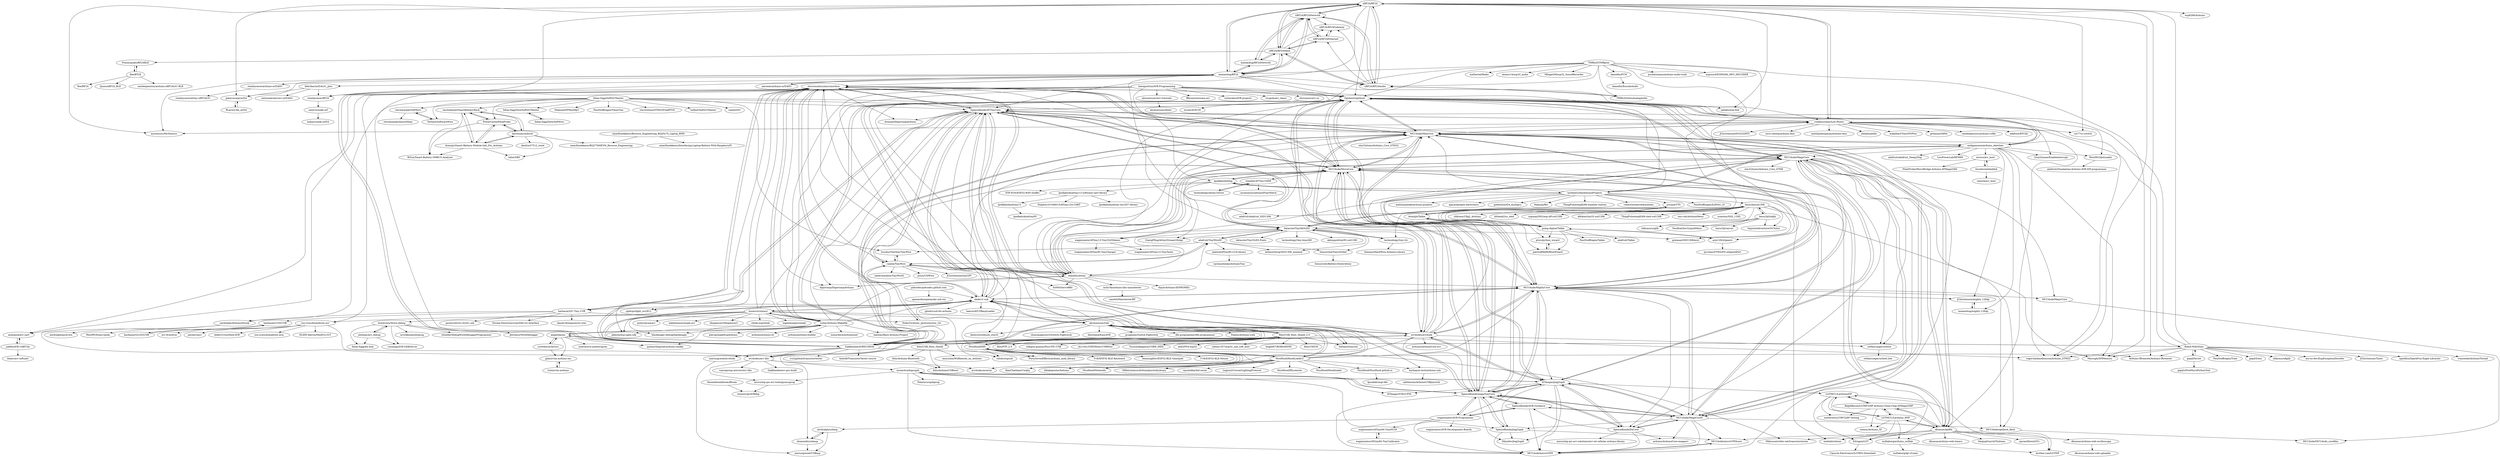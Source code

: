 digraph G {
"nRF24/RF24" -> "nRF24/RF24Network"
"nRF24/RF24" -> "maniacbug/RF24"
"nRF24/RF24" -> "nRF24/RF24Mesh"
"nRF24/RF24" -> "mysensors/MySensors" ["e"=1]
"nRF24/RF24" -> "rocketscream/Low-Power"
"nRF24/RF24" -> "stanleyseow/RF24"
"nRF24/RF24" -> "nRF24/RF24Audio"
"nRF24/RF24" -> "Arduino-IRremote/Arduino-IRremote" ["e"=1]
"nRF24/RF24" -> "Optiboot/optiboot"
"nRF24/RF24" -> "rogerclarkmelbourne/Arduino_STM32" ["e"=1]
"nRF24/RF24" -> "SpenceKonde/ATTinyCore"
"nRF24/RF24" -> "jeelabs/esp-link" ["e"=1]
"nRF24/RF24" -> "jpbarraca/pynrf24"
"nRF24/RF24" -> "sui77/rc-switch" ["e"=1]
"nRF24/RF24" -> "esp8266/Arduino" ["e"=1]
"rocketscream/Low-Power" -> "adafruit/RTClib" ["e"=1]
"rocketscream/Low-Power" -> "MCUdude/MiniCore"
"rocketscream/Low-Power" -> "JChristensen/DS3232RTC" ["e"=1]
"rocketscream/Low-Power" -> "mcci-catena/arduino-lmic" ["e"=1]
"rocketscream/Low-Power" -> "SpenceKonde/ATTinyCore"
"rocketscream/Low-Power" -> "nRF24/RF24"
"rocketscream/Low-Power" -> "matthijskooijman/arduino-lmic" ["e"=1]
"rocketscream/Low-Power" -> "Optiboot/optiboot"
"rocketscream/Low-Power" -> "sui77/rc-switch" ["e"=1]
"rocketscream/Low-Power" -> "GreyGnome/EnableInterrupt" ["e"=1]
"rocketscream/Low-Power" -> "mysensors/MySensors" ["e"=1]
"rocketscream/Low-Power" -> "jeelabs/jeelib" ["e"=1]
"rocketscream/Low-Power" -> "mikalhart/TinyGPSPlus" ["e"=1]
"rocketscream/Low-Power" -> "greiman/SdFat" ["e"=1]
"rocketscream/Low-Power" -> "sandeepmistry/arduino-LoRa" ["e"=1]
"felis/USB_Host_Shield_2.0" -> "felis/UHS30"
"felis/USB_Host_Shield_2.0" -> "felis/USB_Host_Shield"
"felis/USB_Host_Shield_2.0" -> "NicoHood/HID"
"felis/USB_Host_Shield_2.0" -> "rogerclarkmelbourne/Arduino_STM32" ["e"=1]
"felis/USB_Host_Shield_2.0" -> "felis/PTP_2.0" ["e"=1]
"felis/USB_Host_Shield_2.0" -> "obdev/v-usb"
"felis/USB_Host_Shield_2.0" -> "sekigon-gonnoc/Pico-PIO-USB" ["e"=1]
"felis/USB_Host_Shield_2.0" -> "atc1441/CH559sdccUSBHost" ["e"=1]
"felis/USB_Host_Shield_2.0" -> "YuuichiAkagawa/USBH_MIDI" ["e"=1]
"felis/USB_Host_Shield_2.0" -> "aed3/PS4-esp32" ["e"=1]
"felis/USB_Host_Shield_2.0" -> "abcminiuser/lufa"
"felis/USB_Host_Shield_2.0" -> "sdima1357/esp32_usb_soft_host" ["e"=1]
"felis/USB_Host_Shield_2.0" -> "hathach/tinyusb" ["e"=1]
"felis/USB_Host_Shield_2.0" -> "FortySevenEffects/arduino_midi_library" ["e"=1]
"felis/USB_Host_Shield_2.0" -> "hoglet67/RGBtoHDMI" ["e"=1]
"jpbarraca/pynrf24" -> "BLavery/lib_nrf24"
"maniacbug/RF24Network" -> "maniacbug/RF24"
"maniacbug/RF24Network" -> "nRF24/RF24Mesh"
"maniacbug/RF24Network" -> "nRF24/RF24Network"
"aaronds/arduino-nrf24l01" -> "maniacbug/RF24"
"lucullusTheOnly/TinyWire" -> "rambo/TinyWire"
"felias-fogg/SoftI2CMaster" -> "felias-fogg/SlowSoftI2CMaster"
"felias-fogg/SoftI2CMaster" -> "laszlodaniel/SmartBatteryHack"
"felias-fogg/SoftI2CMaster" -> "todbot/SoftI2CMaster"
"felias-fogg/SoftI2CMaster" -> "stevemarple/SoftWire"
"felias-fogg/SoftI2CMaster" -> "Testato/SoftwareWire"
"felias-fogg/SoftI2CMaster" -> "nerdralph/ArduinoShrink"
"felias-fogg/SoftI2CMaster" -> "MCUdude/MicroCore"
"felias-fogg/SoftI2CMaster" -> "MCUdude/MegaCore"
"felias-fogg/SoftI2CMaster" -> "PowerCartel/PackProbe"
"felias-fogg/SoftI2CMaster" -> "SpenceKonde/ATTinyCore"
"felias-fogg/SoftI2CMaster" -> "rambo/I2C"
"felias-fogg/SoftI2CMaster" -> "lucullusTheOnly/TinyWire"
"felias-fogg/SoftI2CMaster" -> "Makuna/DFMiniMp3" ["e"=1]
"felias-fogg/SoftI2CMaster" -> "PaulStoffregen/TimerOne" ["e"=1]
"felias-fogg/SoftI2CMaster" -> "stm32duino/STM32FreeRTOS" ["e"=1]
"ElTangas/jtag2updi" -> "mraardvark/pyupdi"
"ElTangas/jtag2updi" -> "SpenceKonde/megaTinyCore"
"ElTangas/jtag2updi" -> "MCUdude/MegaCoreX"
"ElTangas/jtag2updi" -> "MCUdude/microUPDI"
"ElTangas/jtag2updi" -> "SpenceKonde/jtag2updi"
"ElTangas/jtag2updi" -> "wagiminator/AVR-Programmer"
"ElTangas/jtag2updi" -> "SpenceKonde/DxCore"
"ElTangas/jtag2updi" -> "ElTangas/STK2UPDI"
"ElTangas/jtag2updi" -> "MCUdude/MegaCore"
"ElTangas/jtag2updi" -> "MCUdude/MicroCore"
"ElTangas/jtag2updi" -> "Dlloydev/jtag2updi"
"ElTangas/jtag2updi" -> "LGTMCU/LarduinoISP"
"ElTangas/jtag2updi" -> "avrdudes/avrdude"
"floe/BTLE" -> "Pranavgulati/RF24BLE"
"floe/BTLE" -> "sandeepmistry/arduino-nRF24L01-BLE"
"floe/BTLE" -> "floe/RF24"
"floe/BTLE" -> "lijuno/nRF24_BLE"
"ArminJo/Talkie" -> "going-digital/Talkie"
"ArminJo/Talkie" -> "ptwz/python_wizard"
"ArminJo/Talkie" -> "jscrane/TTS"
"ArminJo/Talkie" -> "patrick99e99/BlueWizard"
"maniacbug/RF24" -> "maniacbug/RF24Network"
"maniacbug/RF24" -> "nRF24/RF24"
"maniacbug/RF24" -> "nRF24/RF24Mesh"
"maniacbug/RF24" -> "jpbarraca/pynrf24"
"maniacbug/RF24" -> "nRF24/RF24Network"
"maniacbug/RF24" -> "aaronds/arduino-nrf24l01"
"maniacbug/RF24" -> "stanleyseow/RF24"
"maniacbug/RF24" -> "kehribar/nrf24L01_plus"
"maniacbug/RF24" -> "stanleyseow/arduino-nrf24l01"
"maniacbug/RF24" -> "rocketscream/Low-Power"
"maniacbug/RF24" -> "mysensors/MySensors" ["e"=1]
"maniacbug/RF24" -> "Optiboot/optiboot"
"maniacbug/RF24" -> "nRF24/RF24Audio"
"maniacbug/RF24" -> "micronucleus/micronucleus"
"maniacbug/RF24" -> "adafruit/Adafruit_SSD1306" ["e"=1]
"nRF24/RF24Network" -> "nRF24/RF24Mesh"
"nRF24/RF24Network" -> "nRF24/RF24Ethernet"
"nRF24/RF24Network" -> "nRF24/RF24"
"nRF24/RF24Network" -> "nRF24/RF24Gateway"
"nRF24/RF24Network" -> "nRF24/RF24Audio"
"nRF24/RF24Network" -> "maniacbug/RF24Network"
"nRF24/RF24Network" -> "maniacbug/RF24"
"ptwz/python_wizard" -> "patrick99e99/BlueWizard"
"ZakKemble/AVRDUDESS" -> "avrdudes/avrdude"
"ZakKemble/AVRDUDESS" -> "MCUdude/MiniCore"
"ZakKemble/AVRDUDESS" -> "Optiboot/optiboot"
"ZakKemble/AVRDUDESS" -> "mariusgreuel/avrdude"
"ZakKemble/AVRDUDESS" -> "SpenceKonde/ATTinyCore"
"ZakKemble/AVRDUDESS" -> "MCUdude/MegaCore"
"ZakKemble/AVRDUDESS" -> "micronucleus/micronucleus"
"ZakKemble/AVRDUDESS" -> "svn2github/transistortester" ["e"=1]
"ZakKemble/AVRDUDESS" -> "MCUdude/MightyCore"
"ZakKemble/AVRDUDESS" -> "MCUdude/MicroCore"
"ZakKemble/AVRDUDESS" -> "dioannidis/usbasp"
"ZakKemble/AVRDUDESS" -> "Mikrocontroller-net/transistortester" ["e"=1]
"ZakKemble/AVRDUDESS" -> "obdev/v-usb"
"ZakKemble/AVRDUDESS" -> "kubi48/TransistorTester-source" ["e"=1]
"ZakKemble/AVRDUDESS" -> "avrdudes/avr-libc"
"nRF24/RF24Audio" -> "TMRh20/AutoAnalogAudio"
"nRF24/RF24Audio" -> "nRF24/RF24Ethernet"
"nRF24/RF24Audio" -> "nRF24/RF24Network"
"nRF24/RF24Audio" -> "nRF24/RF24Mesh"
"nRF24/RF24Audio" -> "nRF24/RF24"
"nRF24/RF24Audio" -> "nRF24/RF24Gateway"
"SpenceKonde/megaTinyCore" -> "ElTangas/jtag2updi"
"SpenceKonde/megaTinyCore" -> "SpenceKonde/jtag2updi"
"SpenceKonde/megaTinyCore" -> "SpenceKonde/ATTinyCore"
"SpenceKonde/megaTinyCore" -> "SpenceKonde/AVR-Guidance"
"SpenceKonde/megaTinyCore" -> "SpenceKonde/DxCore"
"SpenceKonde/megaTinyCore" -> "MCUdude/MegaCoreX"
"SpenceKonde/megaTinyCore" -> "mraardvark/pyupdi"
"SpenceKonde/megaTinyCore" -> "wagiminator/AVR-Programmer"
"SpenceKonde/megaTinyCore" -> "MCUdude/microUPDI"
"SpenceKonde/megaTinyCore" -> "MCUdude/MiniCore"
"SpenceKonde/megaTinyCore" -> "MCUdude/MicroCore"
"SpenceKonde/megaTinyCore" -> "MCUdude/MightyCore"
"SpenceKonde/megaTinyCore" -> "MCUdude/MegaCore"
"SpenceKonde/megaTinyCore" -> "Optiboot/optiboot"
"SpenceKonde/megaTinyCore" -> "Dlloydev/jtag2updi"
"technoblogy/attiny10core" -> "wholder/ATTiny10IDE"
"mariusgreuel/avrdude" -> "mariusgreuel/USBasp"
"MCUdude/MegaCoreX" -> "ElTangas/jtag2updi"
"MCUdude/MegaCoreX" -> "SpenceKonde/DxCore"
"MCUdude/MegaCoreX" -> "MCUdude/MightyCore"
"MCUdude/MegaCoreX" -> "MCUdude/microUPDI"
"MCUdude/MegaCoreX" -> "MCUdude/MegaCore"
"MCUdude/MegaCoreX" -> "SpenceKonde/AVR-Guidance"
"MCUdude/MegaCoreX" -> "SpenceKonde/megaTinyCore"
"MCUdude/MegaCoreX" -> "MCUdude/MicroCore"
"MCUdude/MegaCoreX" -> "MCUdude/MiniCore"
"MCUdude/MegaCoreX" -> "arduino/ArduinoCore-megaavr" ["e"=1]
"MCUdude/MegaCoreX" -> "SpenceKonde/jtag2updi"
"MCUdude/MegaCoreX" -> "MCUdude/optiboot_flash"
"MCUdude/MegaCoreX" -> "MCUdude/microUPDIcore"
"adafruit/TinyWireM" -> "datacute/Tiny4kOLED"
"adafruit/TinyWireM" -> "platisd/ATtiny85-LCD-library"
"adafruit/TinyWireM" -> "kirknorthrop/SSD1306_minimal"
"adafruit/TinyWireM" -> "rambo/TinyWire"
"adafruit/TinyWireM" -> "SensorsIot/TinyOzOled"
"adafruit/TinyWireM" -> "lucullusTheOnly/TinyWire"
"natevw/node-nrf" -> "ludiazv/node-nrf24"
"RalphBacon/LGT8F328P-Arduino-Clone-Chip-ATMega328P" -> "LGTMCU/Larduino_HSP"
"RalphBacon/LGT8F328P-Arduino-Clone-Chip-ATMega328P" -> "dbuezas/lgt8fx"
"RalphBacon/LGT8F328P-Arduino-Clone-Chip-ATMega328P" -> "LGTMCU/LarduinoISP"
"RalphBacon/LGT8F328P-Arduino-Clone-Chip-ATMega328P" -> "watterott/LGT8F328P-Testing"
"RalphBacon/LGT8F328P-Arduino-Clone-Chip-ATMega328P" -> "wemos/Arduino_XI"
"wholder/ATTiny10IDE" -> "technoblogy/attiny10core"
"wholder/ATTiny10IDE" -> "moononournation/ATtinyWatch"
"technoblogy/tiny-i2c" -> "datacute/Tiny4kOLED"
"technoblogy/tiny-i2c" -> "thexeno/HardWire-Arduino-Library"
"JChristensen/mighty-1284p" -> "maniacbug/mighty-1284p"
"jplaut/vim-arduino-ino" -> "tclem/vim-arduino"
"SpenceKonde/jtag2updi" -> "SpenceKonde/megaTinyCore"
"SpenceKonde/jtag2updi" -> "MCUdude/microUPDIcore"
"SpenceKonde/jtag2updi" -> "Dlloydev/jtag2updi"
"SpenceKonde/jtag2updi" -> "MCUdude/microUPDI"
"stevemarple/SoftWire" -> "Testato/SoftwareWire"
"stevemarple/SoftWire" -> "stevemarple/AsyncDelay"
"LGTMCU/Larduino_HSP" -> "RalphBacon/LGT8F328P-Arduino-Clone-Chip-ATMega328P"
"LGTMCU/Larduino_HSP" -> "LGTMCU/LarduinoISP"
"LGTMCU/Larduino_HSP" -> "dbuezas/lgt8fx"
"LGTMCU/Larduino_HSP" -> "Edragon/LGT"
"LGTMCU/Larduino_HSP" -> "nulllaborg/arduino_nulllab"
"LGTMCU/Larduino_HSP" -> "wemos/Arduino_XI"
"Edragon/LGT" -> "Upcycle-Electronics/LGT8Fx-Datasheet"
"stanleyseow/arduino-nrf24l01" -> "stanleyseow/attiny-nRF24L01"
"NicoHood/HID" -> "NicoHood/HoodLoader2"
"NicoHood/HID" -> "MHeironimus/ArduinoJoystickLibrary" ["e"=1]
"NicoHood/HID" -> "abcminiuser/lufa"
"NicoHood/HID" -> "T-vK/ESP32-BLE-Keyboard" ["e"=1]
"NicoHood/HID" -> "lemmingDev/ESP32-BLE-Gamepad" ["e"=1]
"NicoHood/HID" -> "felis/USB_Host_Shield_2.0"
"NicoHood/HID" -> "cnlohr/espusb" ["e"=1]
"NicoHood/HID" -> "micronucleus/micronucleus"
"NicoHood/HID" -> "AlanChatham/UnoJoy" ["e"=1]
"NicoHood/HID" -> "SpenceKonde/ATTinyCore"
"NicoHood/HID" -> "FortySevenEffects/arduino_midi_library" ["e"=1]
"NicoHood/HID" -> "ddiakopoulos/hiduino" ["e"=1]
"NicoHood/HID" -> "T-vK/ESP32-BLE-Mouse" ["e"=1]
"NicoHood/HID" -> "Arduino-IRremote/Arduino-IRremote" ["e"=1]
"NicoHood/HID" -> "NicoHood/Nintendo" ["e"=1]
"BLavery/lib_nrf24" -> "jpbarraca/pynrf24"
"lexus2k/lcdgfx" -> "lexus2k/ssd1306"
"lexus2k/lcdgfx" -> "olikraus/ucglib" ["e"=1]
"lexus2k/lcdgfx" -> "VasilKalchev/LiquidMenu" ["e"=1]
"lexus2k/lcdgfx" -> "ImpulseAdventure/GUIslice" ["e"=1]
"lexus2k/lcdgfx" -> "datacute/Tiny4kOLED"
"lexus2k/lcdgfx" -> "lexus2k/canvas"
"dbuezas/lgt8fx" -> "RalphBacon/LGT8F328P-Arduino-Clone-Chip-ATMega328P"
"dbuezas/lgt8fx" -> "LGTMCU/Larduino_HSP"
"dbuezas/lgt8fx" -> "LGTMCU/LarduinoISP"
"dbuezas/lgt8fx" -> "brother-yan/LGTISP"
"dbuezas/lgt8fx" -> "dbuezas/arduino-web-timers"
"dbuezas/lgt8fx" -> "nulllaborg/arduino_nulllab"
"dbuezas/lgt8fx" -> "DeqingSun/ch55xduino" ["e"=1]
"dbuezas/lgt8fx" -> "Edragon/LGT"
"dbuezas/lgt8fx" -> "tenbaht/sduino" ["e"=1]
"dbuezas/lgt8fx" -> "MCUdude/MegaCore"
"dbuezas/lgt8fx" -> "MCUdude/MicroCore"
"dbuezas/lgt8fx" -> "Mikrocontroller-net/transistortester" ["e"=1]
"dbuezas/lgt8fx" -> "MCUdude/MiniCore"
"dbuezas/lgt8fx" -> "dbuezas/arduino-web-oscilloscope"
"dbuezas/lgt8fx" -> "rgwan/librech551" ["e"=1]
"NicoHood/HoodLoader2" -> "NicoHood/HID"
"NicoHood/HoodLoader2" -> "abcminiuser/lufa"
"NicoHood/HoodLoader2" -> "harlequin-tech/arduino-usb"
"NicoHood/HoodLoader2" -> "MHeironimus/ArduinoJoystickLibrary" ["e"=1]
"NicoHood/HoodLoader2" -> "AlanChatham/UnoJoy" ["e"=1]
"NicoHood/HoodLoader2" -> "NicoHood/Hoodloader"
"NicoHood/HoodLoader2" -> "Optiboot/optiboot"
"NicoHood/HoodLoader2" -> "Legion2/CorsairLightingProtocol" ["e"=1]
"NicoHood/HoodLoader2" -> "ddiakopoulos/hiduino" ["e"=1]
"NicoHood/HoodLoader2" -> "NicoHood/IRLremote" ["e"=1]
"NicoHood/HoodLoader2" -> "NicoHood/NicoHood.github.io"
"NicoHood/HoodLoader2" -> "obdev/v-usb"
"NicoHood/HoodLoader2" -> "MCUdude/MightyCore"
"NicoHood/HoodLoader2" -> "NicoHood/Nintendo" ["e"=1]
"NicoHood/HoodLoader2" -> "rayshobby/hid-serial"
"nRF24/RF24Mesh" -> "nRF24/RF24Network"
"nRF24/RF24Mesh" -> "nRF24/RF24Ethernet"
"nRF24/RF24Mesh" -> "nRF24/RF24"
"nRF24/RF24Mesh" -> "maniacbug/RF24Network"
"nRF24/RF24Mesh" -> "nRF24/RF24Gateway"
"nRF24/RF24Mesh" -> "nRF24/RF24Audio"
"nRF24/RF24Mesh" -> "maniacbug/RF24"
"nRF24/RF24Mesh" -> "Pranavgulati/RF24BLE"
"felis/USB_Host_Shield" -> "felis/ArduinoUSBhost"
"felis/USB_Host_Shield" -> "felis/Arduino-Bluetooth"
"felis/USB_Host_Shield" -> "moyuchin/WiiRemote_on_Arduino"
"nRF24/RF24Ethernet" -> "nRF24/RF24Gateway"
"nRF24/RF24Ethernet" -> "nRF24/RF24Mesh"
"nRF24/RF24Ethernet" -> "nRF24/RF24Network"
"amperka/ino" -> "scottdarch/Arturo"
"amperka/ino" -> "sudar/Arduino-Makefile"
"amperka/ino" -> "jplaut/vim-arduino-ino"
"amperka/ino" -> "queezythegreat/arduino-cmake" ["e"=1]
"amperka/ino" -> "interactive-matter/aJson" ["e"=1]
"amperka/ino" -> "Robot-Will/Stino"
"damellis/attiny" -> "SpenceKonde/ATTinyCore"
"damellis/attiny" -> "micronucleus/micronucleus"
"damellis/attiny" -> "rambo/TinyWire"
"damellis/attiny" -> "MCUdude/MicroCore"
"damellis/attiny" -> "adafruit/TinyWireM"
"damellis/attiny" -> "fri000/Servo8Bit"
"damellis/attiny" -> "MCUdude/MiniCore"
"damellis/attiny" -> "mchr3k/arduino-libs-manchester"
"damellis/attiny" -> "datacute/Tiny4kOLED"
"damellis/attiny" -> "digistump/DigistumpArduino" ["e"=1]
"damellis/attiny" -> "Optiboot/optiboot"
"damellis/attiny" -> "MCUdude/MightyCore"
"damellis/attiny" -> "rocketscream/Low-Power"
"damellis/attiny" -> "nickgammon/arduino_sketches"
"damellis/attiny" -> "thijse/Arduino-EEPROMEx" ["e"=1]
"PowerCartel/PackProbe" -> "ArminJo/Smart-Battery-Module-Info_For_Arduino"
"PowerCartel/PackProbe" -> "laszlodaniel/SmartBatteryHack"
"PowerCartel/PackProbe" -> "Ri5ux/Smart-Battery-SMBUS-Analyzer"
"PowerCartel/PackProbe" -> "karosium/smbusb"
"laszlodaniel/SmartBatteryHack" -> "ArminJo/Smart-Battery-Module-Info_For_Arduino"
"laszlodaniel/SmartBatteryHack" -> "karosium/smbusb"
"laszlodaniel/SmartBatteryHack" -> "Ri5ux/Smart-Battery-SMBUS-Analyzer"
"laszlodaniel/SmartBatteryHack" -> "PowerCartel/PackProbe"
"tardate/LittleArduinoProjects" -> "mattiasjahnke/arduino-projects"
"tardate/LittleArduinoProjects" -> "lpodkalicki/blog"
"tardate/LittleArduinoProjects" -> "ajaymnk/open-electronics" ["e"=1]
"tardate/LittleArduinoProjects" -> "MCUdude/MiniCore"
"tardate/LittleArduinoProjects" -> "nickgammon/arduino_sketches"
"tardate/LittleArduinoProjects" -> "goebish/nrf24_multipro" ["e"=1]
"tardate/LittleArduinoProjects" -> "Optiboot/optiboot"
"tardate/LittleArduinoProjects" -> "jscrane/TTS"
"tardate/LittleArduinoProjects" -> "lexus2k/ssd1306"
"tardate/LittleArduinoProjects" -> "Makuna/Rtc" ["e"=1]
"tardate/LittleArduinoProjects" -> "ThingPulse/esp8266-weather-station" ["e"=1]
"tardate/LittleArduinoProjects" -> "robertoostenveld/arduino" ["e"=1]
"tardate/LittleArduinoProjects" -> "PaulStoffregen/ILI9341_t3" ["e"=1]
"tardate/LittleArduinoProjects" -> "damellis/attiny"
"tardate/LittleArduinoProjects" -> "greiman/SSD1306Ascii" ["e"=1]
"nerdralph/ArduinoShrink" -> "nerdralph/picoCore"
"nerdralph/ArduinoShrink" -> "WestfW/Duino-hacks"
"maniacbug/mighty-1284p" -> "JChristensen/mighty-1284p"
"MCUdude/microUPDI" -> "MCUdude/microUPDIcore"
"WestfW/OptiLoader" -> "adafruit/Standalone-Arduino-AVR-ISP-programmer"
"wagiminator/ATtiny84-TinyHVSP" -> "wagiminator/ATtiny84-TinyCalibrator"
"SpenceKonde/DxCore" -> "SpenceKonde/megaTinyCore"
"SpenceKonde/DxCore" -> "MCUdude/MegaCoreX"
"SpenceKonde/DxCore" -> "microchip-pic-avr-solutions/avr-iot-cellular-arduino-library"
"SpenceKonde/DxCore" -> "SpenceKonde/AVR-Guidance"
"SpenceKonde/DxCore" -> "MCUdude/microUPDI"
"SpenceKonde/DxCore" -> "ElTangas/jtag2updi"
"SpenceKonde/DxCore" -> "arduino/ArduinoCore-megaavr" ["e"=1]
"wagiminator/AVR-Programmer" -> "wagiminator/AVR-Development-Boards"
"wagiminator/AVR-Programmer" -> "SpenceKonde/AVR-Guidance"
"wagiminator/AVR-Programmer" -> "MCUdude/microUPDI"
"wagiminator/AVR-Programmer" -> "wagiminator/ATtiny84-TinyHVSP"
"wagiminator/AVR-Programmer" -> "SpenceKonde/megaTinyCore"
"wagiminator/AVR-Programmer" -> "nerdralph/usbasp"
"nerdralph/usbasp" -> "dioannidis/usbasp"
"nerdralph/usbasp" -> "mariusgreuel/USBasp"
"MCUdude/microUPDIcore" -> "MCUdude/microUPDI"
"SpenceKonde/AVR-Guidance" -> "wagiminator/AVR-Programmer"
"SpenceKonde/AVR-Guidance" -> "SpenceKonde/megaTinyCore"
"SpenceKonde/AVR-Guidance" -> "MCUdude/MegaCoreX"
"SpenceKonde/AVR-Guidance" -> "MCUdude/microUPDI"
"tclem/vim-arduino" -> "jplaut/vim-arduino-ino"
"sudar/Arduino-Makefile" -> "ladislas/Bare-Arduino-Project" ["e"=1]
"sudar/Arduino-Makefile" -> "amperka/ino"
"sudar/Arduino-Makefile" -> "plerup/makeEspArduino" ["e"=1]
"sudar/Arduino-Makefile" -> "queezythegreat/arduino-cmake" ["e"=1]
"sudar/Arduino-Makefile" -> "micronucleus/micronucleus"
"sudar/Arduino-Makefile" -> "Optiboot/optiboot"
"sudar/Arduino-Makefile" -> "arduino/arduino-cli" ["e"=1]
"sudar/Arduino-Makefile" -> "pfalcon/esp-open-sdk" ["e"=1]
"sudar/Arduino-Makefile" -> "buserror/simavr"
"sudar/Arduino-Makefile" -> "arduino/arduino-builder" ["e"=1]
"sudar/Arduino-Makefile" -> "SpenceKonde/ATTinyCore"
"sudar/Arduino-Makefile" -> "damellis/attiny"
"sudar/Arduino-Makefile" -> "mmurdoch/arduinounit" ["e"=1]
"sudar/Arduino-Makefile" -> "obdev/v-usb"
"sudar/Arduino-Makefile" -> "blackmagic-debug/blackmagic" ["e"=1]
"nulllaborg/arduino_nulllab" -> "nulllaborg/lgt-rf-nano"
"nulllaborg/arduino_nulllab" -> "brother-yan/LGTISP"
"SpenceKonde/ATTinyCore" -> "micronucleus/micronucleus"
"SpenceKonde/ATTinyCore" -> "SpenceKonde/megaTinyCore"
"SpenceKonde/ATTinyCore" -> "damellis/attiny"
"SpenceKonde/ATTinyCore" -> "MCUdude/MicroCore"
"SpenceKonde/ATTinyCore" -> "MCUdude/MiniCore"
"SpenceKonde/ATTinyCore" -> "MCUdude/MightyCore"
"SpenceKonde/ATTinyCore" -> "Optiboot/optiboot"
"SpenceKonde/ATTinyCore" -> "digistump/DigistumpArduino" ["e"=1]
"SpenceKonde/ATTinyCore" -> "datacute/Tiny4kOLED"
"SpenceKonde/ATTinyCore" -> "rocketscream/Low-Power"
"SpenceKonde/ATTinyCore" -> "rambo/TinyWire"
"SpenceKonde/ATTinyCore" -> "obdev/v-usb"
"SpenceKonde/ATTinyCore" -> "ZakKemble/AVRDUDESS"
"SpenceKonde/ATTinyCore" -> "ArminJo/DigistumpArduino" ["e"=1]
"SpenceKonde/ATTinyCore" -> "rogerclarkmelbourne/Arduino_STM32" ["e"=1]
"jdolinay/avr_debug" -> "dcwbrown/dwire-debug"
"jdolinay/avr_debug" -> "rouming/AVR-GDBServer"
"jdolinay/avr_debug" -> "felias-fogg/dw-link"
"Testato/SoftwareWire" -> "stevemarple/SoftWire"
"lpodkalicki/blog" -> "MCUdude/MicroCore"
"lpodkalicki/blog" -> "ESP-EOS/ESP32-WiFi-Sniffer" ["e"=1]
"lpodkalicki/blog" -> "lpodkalicki/attiny13-software-uart-library"
"lpodkalicki/blog" -> "tenbaht/sduino" ["e"=1]
"lpodkalicki/blog" -> "GoergPflug/AttinyStreamGfxApi"
"lpodkalicki/blog" -> "tardate/LittleArduinoProjects"
"patrick99e99/BlueWizard" -> "ptwz/python_wizard"
"wagiminator/ATtiny84-TinyCalibrator" -> "wagiminator/ATtiny84-TinyHVSP"
"Optiboot/optiboot" -> "MCUdude/MiniCore"
"Optiboot/optiboot" -> "MCUdude/MightyCore"
"Optiboot/optiboot" -> "MCUdude/MegaCore"
"Optiboot/optiboot" -> "micronucleus/micronucleus"
"Optiboot/optiboot" -> "SpenceKonde/ATTinyCore"
"Optiboot/optiboot" -> "ZakKemble/AVRDUDESS"
"Optiboot/optiboot" -> "avrdudes/avrdude"
"Optiboot/optiboot" -> "nickgammon/arduino_sketches"
"Optiboot/optiboot" -> "obdev/v-usb"
"Optiboot/optiboot" -> "jeelabs/esp-link" ["e"=1]
"Optiboot/optiboot" -> "MCUdude/MicroCore"
"Optiboot/optiboot" -> "SpenceKonde/megaTinyCore"
"Optiboot/optiboot" -> "MCUdude/MegaCoreX"
"Optiboot/optiboot" -> "WestfW/OptiLoader"
"Optiboot/optiboot" -> "dbuezas/lgt8fx"
"microchip-pic-avr-tools/pymcuprog" -> "stemnic/pyAVRdbg"
"omarKmekkawy/Reverse_Engineering_BQ20z70_Laptop_BMS" -> "omarKmekkawy/BQ27500EVM_Reverse_Engineering"
"omarKmekkawy/Reverse_Engineering_BQ20z70_Laptop_BMS" -> "omarKmekkawy/Interfacing-Laptop-Battery-With-RaspberryPi"
"pidcodes/pidcodes.github.com" -> "obdev/v-usb"
"pidcodes/pidcodes.github.com" -> "openmoko/openmoko-usb-oui"
"bloombloombloom/Bloom" -> "stemnic/pyAVRdbg"
"jnk0le/AVR-UART-lib" -> "andygock/avr-uart"
"jnk0le/AVR-UART-lib" -> "blalor/avr-softuart"
"NicoHood/NicoHood.github.io" -> "fpunktk/raspi-fde"
"osx-cross/homebrew-avr" -> "obdev/CrossPack-AVR"
"osx-cross/homebrew-avr" -> "osx-cross/homebrew-arm"
"osx-cross/homebrew-avr" -> "DLXXV-Kelvin/MiniPro-GUI"
"osx-cross/homebrew-avr" -> "avr-llvm/llvm" ["e"=1]
"osx-cross/homebrew-avr" -> "jawher/xavr"
"osx-cross/homebrew-avr" -> "andygock/avr-uart"
"osx-cross/homebrew-avr" -> "avrdudes/avr-libc"
"scottdarch/Arturo" -> "amperka/ino"
"scottdarch/Arturo" -> "jplaut/vim-arduino-ino"
"dbuezas/arduino-web-oscilloscope" -> "dbuezas/arduino-web-uploader"
"dioannidis/usbasp" -> "nerdralph/usbasp"
"dioannidis/usbasp" -> "mariusgreuel/USBasp"
"wagiminator/ATtiny13-TinyOLEDdemo" -> "wagiminator/ATtiny85-TinyCharger" ["e"=1]
"wagiminator/ATtiny13-TinyOLEDdemo" -> "wagiminator/ATtiny13-TinyTacho"
"damellis/PCM" -> "damellis/EncodeAudio"
"dcwbrown/dwire-debug" -> "mvirkkunen/dwprog"
"dcwbrown/dwire-debug" -> "felias-fogg/dw-link"
"dcwbrown/dwire-debug" -> "wholder/DebugWireDebuggerProgrammer"
"dcwbrown/dwire-debug" -> "jdolinay/avr_debug"
"dcwbrown/dwire-debug" -> "jbtronics/WireDebugger"
"dcwbrown/dwire-debug" -> "rouming/AVR-GDBServer"
"andygock/avr-uart" -> "jnk0le/AVR-UART-lib"
"nRF24/RF24Gateway" -> "nRF24/RF24Ethernet"
"lpodkalicki/attiny13" -> "lpodkalicki/attiny85"
"mchr3k/arduino-libs-manchester" -> "cano64/ManchesterRF"
"platisd/ATtiny85-LCD-library" -> "vprimachenko/ArduinoTiny"
"avrdudes/avr-libc" -> "avrdudes/avrdude"
"avrdudes/avr-libc" -> "avrdudes/avarice"
"avrdudes/avr-libc" -> "ZakKemble/avr-gcc-build"
"avrdudes/avr-libc" -> "mraardvark/pyupdi"
"avrdudes/avr-libc" -> "microchip-pic-avr-tools/pymcuprog"
"avrdudes/avr-libc" -> "vancegroup-mirrors/avr-libc"
"buserror/simavr" -> "lcgamboa/picsimlab" ["e"=1]
"buserror/simavr" -> "obdev/v-usb"
"buserror/simavr" -> "dcwbrown/dwire-debug"
"buserror/simavr" -> "sudar/Arduino-Makefile"
"buserror/simavr" -> "micronucleus/micronucleus"
"buserror/simavr" -> "ponty/pysimavr"
"buserror/simavr" -> "mkleemann/cmake-avr" ["e"=1]
"buserror/simavr" -> "libopencm3/libopencm3" ["e"=1]
"buserror/simavr" -> "pfalcon/esp-open-sdk" ["e"=1]
"buserror/simavr" -> "avrdudes/avrdude"
"buserror/simavr" -> "stlink-org/stlink" ["e"=1]
"buserror/simavr" -> "abcminiuser/lufa"
"buserror/simavr" -> "SpenceKonde/ATTinyCore"
"buserror/simavr" -> "osx-cross/homebrew-avr"
"buserror/simavr" -> "blackmagic-debug/blackmagic" ["e"=1]
"DzikuVx/attiny_photoresistor_i2c" -> "rambo/TinyWire"
"abcminiuser/lufa" -> "obdev/v-usb"
"abcminiuser/lufa" -> "NicoHood/HoodLoader2"
"abcminiuser/lufa" -> "dmitrystu/libusb_stm32" ["e"=1]
"abcminiuser/lufa" -> "NicoHood/HID"
"abcminiuser/lufa" -> "progmem/Switch-Fightstick" ["e"=1]
"abcminiuser/lufa" -> "dfu-programmer/dfu-programmer" ["e"=1]
"abcminiuser/lufa" -> "harlequin-tech/arduino-usb"
"abcminiuser/lufa" -> "micronucleus/micronucleus"
"abcminiuser/lufa" -> "Palatis/Arduino-Lufa" ["e"=1]
"abcminiuser/lufa" -> "Optiboot/optiboot"
"abcminiuser/lufa" -> "avrdudes/avrdude"
"abcminiuser/lufa" -> "shinyquagsire23/Switch-Fightstick" ["e"=1]
"abcminiuser/lufa" -> "hathach/tinyusb" ["e"=1]
"abcminiuser/lufa" -> "felis/USB_Host_Shield_2.0"
"abcminiuser/lufa" -> "dhowland/EasyAVR" ["e"=1]
"avrdudes/avrdude" -> "avrdudes/avr-libc"
"avrdudes/avrdude" -> "ZakKemble/AVRDUDESS"
"avrdudes/avrdude" -> "Optiboot/optiboot"
"avrdudes/avrdude" -> "MCUdude/MiniCore"
"avrdudes/avrdude" -> "avrdudes/avarice"
"avrdudes/avrdude" -> "ElTangas/jtag2updi"
"avrdudes/avrdude" -> "MCUdude/MightyCore"
"avrdudes/avrdude" -> "stefanrueger/urboot"
"avrdudes/avrdude" -> "mariusgreuel/avrdude"
"avrdudes/avrdude" -> "MCUdude/MegaCore"
"avrdudes/avrdude" -> "SpenceKonde/ATTinyCore"
"avrdudes/avrdude" -> "MCUdude/MicroCore"
"avrdudes/avrdude" -> "arduino/ArduinoCore-avr" ["e"=1]
"avrdudes/avrdude" -> "SpenceKonde/megaTinyCore"
"avrdudes/avrdude" -> "abcminiuser/lufa"
"MCUdude/MightyCore" -> "MCUdude/MegaCore"
"MCUdude/MightyCore" -> "MCUdude/MiniCore"
"MCUdude/MightyCore" -> "MCUdude/MicroCore"
"MCUdude/MightyCore" -> "MCUdude/MegaCoreX"
"MCUdude/MightyCore" -> "Optiboot/optiboot"
"MCUdude/MightyCore" -> "SpenceKonde/ATTinyCore"
"MCUdude/MightyCore" -> "SpenceKonde/megaTinyCore"
"MCUdude/MightyCore" -> "JChristensen/mighty-1284p"
"MCUdude/MightyCore" -> "obdev/v-usb"
"MCUdude/MightyCore" -> "avrdudes/avrdude"
"MCUdude/MightyCore" -> "MCUdude/MajorCore"
"MCUdude/MightyCore" -> "ZakKemble/AVRDUDESS"
"MCUdude/MightyCore" -> "ElTangas/jtag2updi"
"MCUdude/MightyCore" -> "MCUdude/optiboot_flash"
"MCUdude/MightyCore" -> "SpenceKonde/DxCore"
"rambo/TinyWire" -> "DzikuVx/attiny_photoresistor_i2c"
"rambo/TinyWire" -> "lucullusTheOnly/TinyWire"
"rambo/TinyWire" -> "nadavmatalon/TinyWireS"
"rambo/TinyWire" -> "puuu/USIWire"
"rambo/TinyWire" -> "adafruit/TinyWireM"
"rambo/TinyWire" -> "damellis/attiny"
"rambo/TinyWire" -> "fri000/Servo8Bit"
"rambo/TinyWire" -> "JChristensen/tinySPI"
"rambo/TinyWire" -> "SpenceKonde/ATTinyCore"
"harbaum/I2C-Tiny-USB" -> "Nicolai-Electronics/rp2040-i2c-interface" ["e"=1]
"harbaum/I2C-Tiny-USB" -> "daniel-thompson/i2c-star"
"harbaum/I2C-Tiny-USB" -> "gschorcht/i2c-ch341-usb" ["e"=1]
"harbaum/I2C-Tiny-USB" -> "harbaum/LCD2USB"
"harbaum/I2C-Tiny-USB" -> "nerdralph/ArduinoShrink"
"harbaum/I2C-Tiny-USB" -> "micronucleus/micronucleus"
"harbaum/I2C-Tiny-USB" -> "DzikuVx/attiny_photoresistor_i2c"
"going-digital/Talkie" -> "jscrane/TTS"
"going-digital/Talkie" -> "ArminJo/Talkie"
"going-digital/Talkie" -> "ptwz/python_wizard"
"going-digital/Talkie" -> "patrick99e99/BlueWizard"
"going-digital/Talkie" -> "arjo129/uSpeech"
"going-digital/Talkie" -> "adafruit/Talkie"
"going-digital/Talkie" -> "PaulStoffregen/Talkie"
"nickgammon/arduino_sketches" -> "WestfW/OptiLoader"
"nickgammon/arduino_sketches" -> "Optiboot/optiboot"
"nickgammon/arduino_sketches" -> "MCUdude/MiniCore"
"nickgammon/arduino_sketches" -> "zevero/avr_boot"
"nickgammon/arduino_sketches" -> "rocketscream/Low-Power"
"nickgammon/arduino_sketches" -> "damellis/attiny"
"nickgammon/arduino_sketches" -> "adafruit/Adafruit_SleepyDog" ["e"=1]
"nickgammon/arduino_sketches" -> "MCUdude/MegaCore"
"nickgammon/arduino_sketches" -> "maniacbug/mighty-1284p"
"nickgammon/arduino_sketches" -> "tardate/LittleArduinoProjects"
"nickgammon/arduino_sketches" -> "Marzogh/SPIMemory" ["e"=1]
"nickgammon/arduino_sketches" -> "GreyGnome/EnableInterrupt" ["e"=1]
"nickgammon/arduino_sketches" -> "JChristensen/mighty-1284p"
"nickgammon/arduino_sketches" -> "rogerclarkmelbourne/Arduino_STM32" ["e"=1]
"nickgammon/arduino_sketches" -> "LowPowerLab/RFM69" ["e"=1]
"SensorsIot/TinyOzOled" -> "SensorsIot/BatteryTesterAttiny"
"harbaum/LCD2USB" -> "harbaum/GLCD2USB"
"LGTMCU/LarduinoISP" -> "LGTMCU/Larduino_HSP"
"LGTMCU/LarduinoISP" -> "brother-yan/LGTISP"
"LGTMCU/LarduinoISP" -> "watterott/LGT8F328P-Testing"
"LGTMCU/LarduinoISP" -> "RalphBacon/LGT8F328P-Arduino-Clone-Chip-ATMega328P"
"LGTMCU/LarduinoISP" -> "Edragon/LGT"
"zevero/avr_boot" -> "thseiler/embedded"
"zevero/avr_boot" -> "FleetProbe/MicroBridge-Arduino-ATMega2560"
"gepd/Deviot" -> "Robot-Will/Stino"
"gepd/Deviot" -> "gepd/uPiotMicroPythonTool"
"micronucleus/micronucleus" -> "digistump/DigistumpArduino" ["e"=1]
"micronucleus/micronucleus" -> "SpenceKonde/ATTinyCore"
"micronucleus/micronucleus" -> "obdev/v-usb"
"micronucleus/micronucleus" -> "Optiboot/optiboot"
"micronucleus/micronucleus" -> "damellis/attiny"
"micronucleus/micronucleus" -> "MCUdude/MiniCore"
"micronucleus/micronucleus" -> "cpldcpu/light_ws2812" ["e"=1]
"micronucleus/micronucleus" -> "MCUdude/MicroCore"
"micronucleus/micronucleus" -> "harbaum/I2C-Tiny-USB"
"micronucleus/micronucleus" -> "ArminJo/DigistumpArduino" ["e"=1]
"micronucleus/micronucleus" -> "ZakKemble/AVRDUDESS"
"micronucleus/micronucleus" -> "datacute/Tiny4kOLED"
"micronucleus/micronucleus" -> "pfalcon/esp-open-sdk" ["e"=1]
"micronucleus/micronucleus" -> "sudar/Arduino-Makefile"
"micronucleus/micronucleus" -> "rambo/TinyWire"
"ArminJo/Smart-Battery-Module-Info_For_Arduino" -> "PowerCartel/PackProbe"
"ArminJo/Smart-Battery-Module-Info_For_Arduino" -> "laszlodaniel/SmartBatteryHack"
"ArminJo/Smart-Battery-Module-Info_For_Arduino" -> "karosium/smbusb"
"ArminJo/Smart-Battery-Module-Info_For_Arduino" -> "teliot/SBS"
"ArminJo/Smart-Battery-Module-Info_For_Arduino" -> "Ri5ux/Smart-Battery-SMBUS-Analyzer"
"MCUdude/MegaCore" -> "MCUdude/MightyCore"
"MCUdude/MegaCore" -> "MCUdude/MiniCore"
"MCUdude/MegaCore" -> "MCUdude/MicroCore"
"MCUdude/MegaCore" -> "MCUdude/MegaCoreX"
"MCUdude/MegaCore" -> "Optiboot/optiboot"
"MCUdude/MegaCore" -> "MCUdude/optiboot_flash"
"MCUdude/MegaCore" -> "ElTangas/jtag2updi"
"MCUdude/MegaCore" -> "MCUdude/MajorCore"
"MCUdude/MegaCore" -> "dbuezas/lgt8fx"
"MCUdude/MegaCore" -> "SpenceKonde/DxCore"
"MCUdude/MegaCore" -> "stefanrueger/urboot"
"MCUdude/MegaCore" -> "SpenceKonde/megaTinyCore"
"MCUdude/MegaCore" -> "stm32duino/Arduino_Core_STM8" ["e"=1]
"MCUdude/MegaCore" -> "ZakKemble/AVRDUDESS"
"MCUdude/MegaCore" -> "MCUdude/microUPDI"
"arjo129/uSpeech" -> "pyrohaz/STM32F0-uSpeechPort"
"arjo129/uSpeech" -> "going-digital/Talkie"
"stefanrueger/urboot" -> "stefanrueger/urboot.hex"
"Pranavgulati/RF24BLE" -> "floe/BTLE"
"harbaum/GLCD2USB" -> "harbaum/LCD2USB"
"MCUdude/MicroCore" -> "MCUdude/MiniCore"
"MCUdude/MicroCore" -> "MCUdude/MegaCore"
"MCUdude/MicroCore" -> "MCUdude/MightyCore"
"MCUdude/MicroCore" -> "SpenceKonde/ATTinyCore"
"MCUdude/MicroCore" -> "MCUdude/MegaCoreX"
"MCUdude/MicroCore" -> "tenbaht/sduino" ["e"=1]
"MCUdude/MicroCore" -> "dbuezas/lgt8fx"
"MCUdude/MicroCore" -> "lpodkalicki/blog"
"MCUdude/MicroCore" -> "damellis/attiny"
"MCUdude/MicroCore" -> "ElTangas/jtag2updi"
"MCUdude/MicroCore" -> "SpenceKonde/megaTinyCore"
"MCUdude/MicroCore" -> "micronucleus/micronucleus"
"MCUdude/MicroCore" -> "wagiminator/ATtiny13-TinyOLEDdemo"
"MCUdude/MicroCore" -> "Optiboot/optiboot"
"MCUdude/MicroCore" -> "wholder/ATTiny10IDE"
"MCUdude/MiniCore" -> "MCUdude/MegaCore"
"MCUdude/MiniCore" -> "MCUdude/MightyCore"
"MCUdude/MiniCore" -> "MCUdude/MicroCore"
"MCUdude/MiniCore" -> "Optiboot/optiboot"
"MCUdude/MiniCore" -> "SpenceKonde/ATTinyCore"
"MCUdude/MiniCore" -> "MCUdude/MegaCoreX"
"MCUdude/MiniCore" -> "SpenceKonde/megaTinyCore"
"MCUdude/MiniCore" -> "ZakKemble/AVRDUDESS"
"MCUdude/MiniCore" -> "rocketscream/Low-Power"
"MCUdude/MiniCore" -> "dbuezas/lgt8fx"
"MCUdude/MiniCore" -> "micronucleus/micronucleus"
"MCUdude/MiniCore" -> "avrdudes/avrdude"
"MCUdude/MiniCore" -> "stefanrueger/urboot"
"MCUdude/MiniCore" -> "nickgammon/arduino_sketches"
"MCUdude/MiniCore" -> "stm32duino/Arduino_Core_STM32" ["e"=1]
"hexagon5un/AVR-Programming" -> "avrdudes/avr-libc"
"hexagon5un/AVR-Programming" -> "swharden/AVR-projects"
"hexagon5un/AVR-Programming" -> "Optiboot/optiboot"
"hexagon5un/AVR-Programming" -> "andygock/avr-uart"
"hexagon5un/AVR-Programming" -> "avrdudes/avrdude"
"hexagon5un/AVR-Programming" -> "abcminiuser/avr-tutorials"
"hexagon5un/AVR-Programming" -> "tuupola/avr_demo"
"hexagon5un/AVR-Programming" -> "sudar/Arduino-Makefile"
"hexagon5un/AVR-Programming" -> "lpodkalicki/blog"
"hexagon5un/AVR-Programming" -> "osx-cross/homebrew-avr"
"hexagon5un/AVR-Programming" -> "chrismoos/avr-os"
"hexagon5un/AVR-Programming" -> "obdev/v-usb"
"hexagon5un/AVR-Programming" -> "ZakKemble/AVRDUDESS"
"hexagon5un/AVR-Programming" -> "fffaraz/awesome-avr"
"hexagon5un/AVR-Programming" -> "MCUdude/MightyCore"
"TMRh20/TMRpcm" -> "damellis/PCM"
"TMRh20/TMRpcm" -> "TMRh20/AutoAnalogAudio"
"TMRh20/TMRpcm" -> "nRF24/RF24Audio"
"TMRh20/TMRpcm" -> "maniacbug/RF24"
"TMRh20/TMRpcm" -> "Marzogh/SPIMemory" ["e"=1]
"TMRh20/TMRpcm" -> "pschatzmann/arduino-audio-tools" ["e"=1]
"TMRh20/TMRpcm" -> "espressif/ESP8266_MP3_DECODER" ["e"=1]
"TMRh20/TMRpcm" -> "arjo129/uSpeech"
"TMRh20/TMRpcm" -> "going-digital/Talkie"
"TMRh20/TMRpcm" -> "Optiboot/optiboot"
"TMRh20/TMRpcm" -> "mathertel/Radio" ["e"=1]
"TMRh20/TMRpcm" -> "atomic14/esp32_audio" ["e"=1]
"TMRh20/TMRpcm" -> "damellis/attiny"
"TMRh20/TMRpcm" -> "MhageGH/esp32_SoundRecorder" ["e"=1]
"Robot-Will/Stino" -> "gepd/Deviot"
"Robot-Will/Stino" -> "Optiboot/optiboot"
"Robot-Will/Stino" -> "PaulStoffregen/Time" ["e"=1]
"Robot-Will/Stino" -> "rocketscream/Low-Power"
"Robot-Will/Stino" -> "amperka/ino"
"Robot-Will/Stino" -> "gepd/Stino"
"Robot-Will/Stino" -> "olikraus/u8glib" ["e"=1]
"Robot-Will/Stino" -> "rogerclarkmelbourne/Arduino_STM32" ["e"=1]
"Robot-Will/Stino" -> "me-no-dev/EspExceptionDecoder" ["e"=1]
"Robot-Will/Stino" -> "JChristensen/Timer" ["e"=1]
"Robot-Will/Stino" -> "Marzogh/SPIMemory" ["e"=1]
"Robot-Will/Stino" -> "sparkfun/SparkFun-Eagle-Libraries" ["e"=1]
"Robot-Will/Stino" -> "Arduino-IRremote/Arduino-IRremote" ["e"=1]
"Robot-Will/Stino" -> "ivanseidel/ArduinoThread" ["e"=1]
"Robot-Will/Stino" -> "nRF24/RF24"
"karosium/smbusb" -> "laszlodaniel/SmartBatteryHack"
"karosium/smbusb" -> "ArminJo/Smart-Battery-Module-Info_For_Arduino"
"karosium/smbusb" -> "PowerCartel/PackProbe"
"karosium/smbusb" -> "dex6/m37512_reset"
"karosium/smbusb" -> "teliot/SBS"
"karosium/smbusb" -> "omarKmekkawy/BQ27500EVM_Reverse_Engineering"
"obdev/v-usb" -> "micronucleus/micronucleus"
"obdev/v-usb" -> "abcminiuser/lufa"
"obdev/v-usb" -> "baerwolf/USBaspLoader"
"obdev/v-usb" -> "Optiboot/optiboot"
"obdev/v-usb" -> "SpenceKonde/ATTinyCore"
"obdev/v-usb" -> "MCUdude/MightyCore"
"obdev/v-usb" -> "cpldcpu/light_ws2812" ["e"=1]
"obdev/v-usb" -> "buserror/simavr"
"obdev/v-usb" -> "harbaum/I2C-Tiny-USB"
"obdev/v-usb" -> "hathach/tinyusb" ["e"=1]
"obdev/v-usb" -> "dmitrystu/libusb_stm32" ["e"=1]
"obdev/v-usb" -> "MCUdude/MiniCore"
"obdev/v-usb" -> "ZakKemble/AVRDUDESS"
"obdev/v-usb" -> "gloob/vusb-for-arduino"
"obdev/v-usb" -> "cnlohr/espusb" ["e"=1]
"TMRh20/AutoAnalogAudio" -> "nRF24/RF24Audio"
"mraardvark/pyupdi" -> "ElTangas/jtag2updi"
"mraardvark/pyupdi" -> "microchip-pic-avr-tools/pymcuprog"
"mraardvark/pyupdi" -> "Polarisru/updiprog"
"mraardvark/pyupdi" -> "ElTangas/STK2UPDI"
"mraardvark/pyupdi" -> "SpenceKonde/megaTinyCore"
"mraardvark/pyupdi" -> "MCUdude/microUPDI"
"mraardvark/pyupdi" -> "SpenceKonde/jtag2updi"
"harlequin-tech/arduino-usb" -> "calltherain/ArduinoUSBJoystick"
"jscrane/TTS" -> "going-digital/Talkie"
"jscrane/TTS" -> "ArminJo/Talkie"
"chrismoos/avr-os" -> "iryont/AVR-OS"
"thseiler/embedded" -> "zevero/avr_boot"
"thseiler/embedded" -> "osbock/avr_boot"
"felias-fogg/SlowSoftWire" -> "felias-fogg/SlowSoftI2CMaster"
"felias-fogg/SlowSoftI2CMaster" -> "felias-fogg/SlowSoftWire"
"MCUdude/MajorCore" -> "MCUdude/MCUdude_corefiles"
"datacute/Tiny4kOLED" -> "adafruit/TinyWireM"
"datacute/Tiny4kOLED" -> "datacute/TinyOLED-Fonts"
"datacute/Tiny4kOLED" -> "technoblogy/tiny-i2c"
"datacute/Tiny4kOLED" -> "kirknorthrop/SSD1306_minimal"
"datacute/Tiny4kOLED" -> "technoblogy/tiny-bme280"
"datacute/Tiny4kOLED" -> "lexus2k/ssd1306"
"datacute/Tiny4kOLED" -> "GoergPflug/AttinyStreamGfxApi"
"datacute/Tiny4kOLED" -> "greiman/SSD1306Ascii" ["e"=1]
"datacute/Tiny4kOLED" -> "aklomp/attiny85-ssd1306"
"datacute/Tiny4kOLED" -> "wagiminator/ATtiny13-TinyOLEDdemo"
"datacute/Tiny4kOLED" -> "SpenceKonde/ATTinyCore"
"datacute/Tiny4kOLED" -> "SensorsIot/TinyOzOled"
"stanleyseow/RF24" -> "natevw/node-nrf"
"MCUdude/optiboot_flash" -> "MCUdude/MCUdude_corefiles"
"MCUdude/optiboot_flash" -> "MCUdude/microUPDIcore"
"lexus2k/ssd1306" -> "lexus2k/lcdgfx"
"lexus2k/ssd1306" -> "greiman/SSD1306Ascii" ["e"=1]
"lexus2k/ssd1306" -> "datacute/Tiny4kOLED"
"lexus2k/ssd1306" -> "afiskon/stm32-ssd1306" ["e"=1]
"lexus2k/ssd1306" -> "ThingPulse/esp8266-oled-ssd1306" ["e"=1]
"lexus2k/ssd1306" -> "neu-rah/ArduinoMenu" ["e"=1]
"lexus2k/ssd1306" -> "adafruit/Adafruit_SSD1306" ["e"=1]
"lexus2k/ssd1306" -> "Marzogh/SPIMemory" ["e"=1]
"lexus2k/ssd1306" -> "sumotoy/SSD_13XX" ["e"=1]
"lexus2k/ssd1306" -> "technoblogy/tiny-i2c"
"lexus2k/ssd1306" -> "olikraus/ucglib" ["e"=1]
"lexus2k/ssd1306" -> "olikraus/U8g2_Arduino" ["e"=1]
"lexus2k/ssd1306" -> "bitbank2/ss_oled" ["e"=1]
"lexus2k/ssd1306" -> "nopnop2002/esp-idf-ssd1306" ["e"=1]
"lexus2k/ssd1306" -> "ImpulseAdventure/GUIslice" ["e"=1]
"abcminiuser/avr-tutorials" -> "abcminiuser/dmbs"
"felis/Arduino-Bluetooth" -> "felis/ArduinoUSBhost"
"kehribar/nrf24L01_plus" -> "antoineleclair/avr-nrf24l01"
"kehribar/nrf24L01_plus" -> "stanleyseow/RF24"
"kehribar/nrf24L01_plus" -> "jpbarraca/pynrf24"
"lpodkalicki/attiny13-software-uart-library" -> "lpodkalicki/attiny13"
"lpodkalicki/attiny13-software-uart-library" -> "lpodkalicki/attiny-tm1637-library"
"lpodkalicki/attiny13-software-uart-library" -> "Dolphin101546015/ATtiny13A-UART"
"nRF24/RF24" ["l"="-13.905,-42.273"]
"nRF24/RF24Network" ["l"="-13.854,-42.255"]
"maniacbug/RF24" ["l"="-13.879,-42.269"]
"nRF24/RF24Mesh" ["l"="-13.836,-42.254"]
"mysensors/MySensors" ["l"="-15.282,-41.22"]
"rocketscream/Low-Power" ["l"="-13.968,-42.276"]
"stanleyseow/RF24" ["l"="-13.823,-42.287"]
"nRF24/RF24Audio" ["l"="-13.866,-42.241"]
"Arduino-IRremote/Arduino-IRremote" ["l"="-15.347,-41.015"]
"Optiboot/optiboot" ["l"="-14.029,-42.276"]
"rogerclarkmelbourne/Arduino_STM32" ["l"="-17.634,-42.961"]
"SpenceKonde/ATTinyCore" ["l"="-14.057,-42.263"]
"jeelabs/esp-link" ["l"="-15.256,-41.137"]
"jpbarraca/pynrf24" ["l"="-13.842,-42.303"]
"sui77/rc-switch" ["l"="-15.313,-41.153"]
"esp8266/Arduino" ["l"="-15.27,-41.034"]
"adafruit/RTClib" ["l"="-13.775,-41.603"]
"MCUdude/MiniCore" ["l"="-14.05,-42.286"]
"JChristensen/DS3232RTC" ["l"="-13.808,-41.638"]
"mcci-catena/arduino-lmic" ["l"="54.388,6.384"]
"matthijskooijman/arduino-lmic" ["l"="54.369,6.412"]
"GreyGnome/EnableInterrupt" ["l"="-13.202,-42.181"]
"jeelabs/jeelib" ["l"="-14.919,-41.176"]
"mikalhart/TinyGPSPlus" ["l"="-13.825,-41.743"]
"greiman/SdFat" ["l"="-13.811,-41.71"]
"sandeepmistry/arduino-LoRa" ["l"="54.397,6.364"]
"felis/USB_Host_Shield_2.0" ["l"="-13.983,-42.166"]
"felis/UHS30" ["l"="-13.959,-42.128"]
"felis/USB_Host_Shield" ["l"="-13.952,-42.102"]
"NicoHood/HID" ["l"="-13.992,-42.2"]
"felis/PTP_2.0" ["l"="-32.839,-28.613"]
"obdev/v-usb" ["l"="-14.078,-42.25"]
"sekigon-gonnoc/Pico-PIO-USB" ["l"="-19.674,-42.88"]
"atc1441/CH559sdccUSBHost" ["l"="-19.647,-42.503"]
"YuuichiAkagawa/USBH_MIDI" ["l"="36.962,6.042"]
"aed3/PS4-esp32" ["l"="-15.956,-42.08"]
"abcminiuser/lufa" ["l"="-14.033,-42.217"]
"sdima1357/esp32_usb_soft_host" ["l"="-15.905,-42.216"]
"hathach/tinyusb" ["l"="-17.736,-43.15"]
"FortySevenEffects/arduino_midi_library" ["l"="37.083,6.075"]
"hoglet67/RGBtoHDMI" ["l"="-21.09,-46.645"]
"BLavery/lib_nrf24" ["l"="-13.822,-42.322"]
"maniacbug/RF24Network" ["l"="-13.842,-42.27"]
"aaronds/arduino-nrf24l01" ["l"="-13.86,-42.293"]
"lucullusTheOnly/TinyWire" ["l"="-14.142,-42.204"]
"rambo/TinyWire" ["l"="-14.081,-42.205"]
"felias-fogg/SoftI2CMaster" ["l"="-14.215,-42.23"]
"felias-fogg/SlowSoftI2CMaster" ["l"="-14.27,-42.244"]
"laszlodaniel/SmartBatteryHack" ["l"="-14.319,-42.191"]
"todbot/SoftI2CMaster" ["l"="-14.246,-42.208"]
"stevemarple/SoftWire" ["l"="-14.291,-42.227"]
"Testato/SoftwareWire" ["l"="-14.274,-42.213"]
"nerdralph/ArduinoShrink" ["l"="-14.205,-42.19"]
"MCUdude/MicroCore" ["l"="-14.09,-42.276"]
"MCUdude/MegaCore" ["l"="-14.081,-42.303"]
"PowerCartel/PackProbe" ["l"="-14.321,-42.204"]
"rambo/I2C" ["l"="-14.253,-42.23"]
"Makuna/DFMiniMp3" ["l"="-15.844,-38.779"]
"PaulStoffregen/TimerOne" ["l"="-13.261,-42.211"]
"stm32duino/STM32FreeRTOS" ["l"="-14.836,-40.909"]
"ElTangas/jtag2updi" ["l"="-14.086,-42.33"]
"mraardvark/pyupdi" ["l"="-14.11,-42.357"]
"SpenceKonde/megaTinyCore" ["l"="-14.07,-42.318"]
"MCUdude/MegaCoreX" ["l"="-14.088,-42.314"]
"MCUdude/microUPDI" ["l"="-14.098,-42.339"]
"SpenceKonde/jtag2updi" ["l"="-14.093,-42.346"]
"wagiminator/AVR-Programmer" ["l"="-14.071,-42.364"]
"SpenceKonde/DxCore" ["l"="-14.105,-42.326"]
"ElTangas/STK2UPDI" ["l"="-14.101,-42.37"]
"Dlloydev/jtag2updi" ["l"="-14.078,-42.352"]
"LGTMCU/LarduinoISP" ["l"="-14.04,-42.373"]
"avrdudes/avrdude" ["l"="-14.094,-42.293"]
"floe/BTLE" ["l"="-13.689,-42.237"]
"Pranavgulati/RF24BLE" ["l"="-13.735,-42.243"]
"sandeepmistry/arduino-nRF24L01-BLE" ["l"="-13.653,-42.241"]
"floe/RF24" ["l"="-13.669,-42.251"]
"lijuno/nRF24_BLE" ["l"="-13.662,-42.221"]
"ArminJo/Talkie" ["l"="-13.893,-42.136"]
"going-digital/Talkie" ["l"="-13.876,-42.151"]
"ptwz/python_wizard" ["l"="-13.876,-42.122"]
"jscrane/TTS" ["l"="-13.923,-42.159"]
"patrick99e99/BlueWizard" ["l"="-13.863,-42.128"]
"kehribar/nrf24L01_plus" ["l"="-13.808,-42.302"]
"stanleyseow/arduino-nrf24l01" ["l"="-13.805,-42.267"]
"micronucleus/micronucleus" ["l"="-14.052,-42.244"]
"adafruit/Adafruit_SSD1306" ["l"="-13.717,-41.576"]
"nRF24/RF24Ethernet" ["l"="-13.835,-42.235"]
"nRF24/RF24Gateway" ["l"="-13.822,-42.24"]
"ZakKemble/AVRDUDESS" ["l"="-14.064,-42.295"]
"mariusgreuel/avrdude" ["l"="-14.036,-42.327"]
"svn2github/transistortester" ["l"="-20.304,-41.837"]
"MCUdude/MightyCore" ["l"="-14.074,-42.283"]
"dioannidis/usbasp" ["l"="-14.019,-42.34"]
"Mikrocontroller-net/transistortester" ["l"="-20.325,-41.863"]
"kubi48/TransistorTester-source" ["l"="-20.324,-41.845"]
"avrdudes/avr-libc" ["l"="-14.142,-42.345"]
"TMRh20/AutoAnalogAudio" ["l"="-13.863,-42.215"]
"SpenceKonde/AVR-Guidance" ["l"="-14.074,-42.342"]
"technoblogy/attiny10core" ["l"="-14.132,-42.137"]
"wholder/ATTiny10IDE" ["l"="-14.122,-42.161"]
"mariusgreuel/USBasp" ["l"="-14.005,-42.35"]
"arduino/ArduinoCore-megaavr" ["l"="-15.97,-41.917"]
"MCUdude/optiboot_flash" ["l"="-14.117,-42.311"]
"MCUdude/microUPDIcore" ["l"="-14.115,-42.336"]
"adafruit/TinyWireM" ["l"="-14.112,-42.202"]
"datacute/Tiny4kOLED" ["l"="-14.129,-42.213"]
"platisd/ATtiny85-LCD-library" ["l"="-14.141,-42.158"]
"kirknorthrop/SSD1306_minimal" ["l"="-14.129,-42.191"]
"SensorsIot/TinyOzOled" ["l"="-14.152,-42.192"]
"natevw/node-nrf" ["l"="-13.762,-42.297"]
"ludiazv/node-nrf24" ["l"="-13.731,-42.305"]
"RalphBacon/LGT8F328P-Arduino-Clone-Chip-ATMega328P" ["l"="-14.036,-42.387"]
"LGTMCU/Larduino_HSP" ["l"="-14.02,-42.382"]
"dbuezas/lgt8fx" ["l"="-14.047,-42.348"]
"watterott/LGT8F328P-Testing" ["l"="-14.026,-42.402"]
"wemos/Arduino_XI" ["l"="-14.009,-42.407"]
"moononournation/ATtinyWatch" ["l"="-14.141,-42.121"]
"technoblogy/tiny-i2c" ["l"="-14.175,-42.189"]
"thexeno/HardWire-Arduino-Library" ["l"="-14.206,-42.169"]
"JChristensen/mighty-1284p" ["l"="-13.998,-42.25"]
"maniacbug/mighty-1284p" ["l"="-13.971,-42.247"]
"jplaut/vim-arduino-ino" ["l"="-13.928,-42.404"]
"tclem/vim-arduino" ["l"="-13.915,-42.423"]
"stevemarple/AsyncDelay" ["l"="-14.331,-42.235"]
"Edragon/LGT" ["l"="-14.01,-42.373"]
"nulllaborg/arduino_nulllab" ["l"="-14.042,-42.401"]
"Upcycle-Electronics/LGT8Fx-Datasheet" ["l"="-13.991,-42.39"]
"stanleyseow/attiny-nRF24L01" ["l"="-13.777,-42.265"]
"NicoHood/HoodLoader2" ["l"="-14.029,-42.191"]
"MHeironimus/ArduinoJoystickLibrary" ["l"="-14.669,-41.989"]
"T-vK/ESP32-BLE-Keyboard" ["l"="-15.777,-42.176"]
"lemmingDev/ESP32-BLE-Gamepad" ["l"="-15.868,-42.142"]
"cnlohr/espusb" ["l"="-15.126,-41.142"]
"AlanChatham/UnoJoy" ["l"="-14.724,-41.99"]
"ddiakopoulos/hiduino" ["l"="37.042,6.065"]
"T-vK/ESP32-BLE-Mouse" ["l"="-15.85,-42.178"]
"NicoHood/Nintendo" ["l"="-54.34,8.446"]
"lexus2k/lcdgfx" ["l"="-14.172,-42.154"]
"lexus2k/ssd1306" ["l"="-14.149,-42.177"]
"olikraus/ucglib" ["l"="-13.636,-41.712"]
"VasilKalchev/LiquidMenu" ["l"="-13.318,-42.284"]
"ImpulseAdventure/GUIslice" ["l"="-15.567,-42.317"]
"lexus2k/canvas" ["l"="-14.186,-42.131"]
"brother-yan/LGTISP" ["l"="-14.053,-42.384"]
"dbuezas/arduino-web-timers" ["l"="-14.071,-42.385"]
"DeqingSun/ch55xduino" ["l"="-19.694,-42.538"]
"tenbaht/sduino" ["l"="-24.715,-21.006"]
"dbuezas/arduino-web-oscilloscope" ["l"="-14.08,-42.417"]
"rgwan/librech551" ["l"="-19.657,-42.52"]
"harlequin-tech/arduino-usb" ["l"="-14.019,-42.165"]
"NicoHood/Hoodloader" ["l"="-14.034,-42.154"]
"Legion2/CorsairLightingProtocol" ["l"="-15.159,-0.357"]
"NicoHood/IRLremote" ["l"="2.974,-5.095"]
"NicoHood/NicoHood.github.io" ["l"="-14.019,-42.115"]
"rayshobby/hid-serial" ["l"="-14.027,-42.138"]
"felis/ArduinoUSBhost" ["l"="-13.944,-42.08"]
"felis/Arduino-Bluetooth" ["l"="-13.958,-42.079"]
"moyuchin/WiiRemote_on_Arduino" ["l"="-13.93,-42.086"]
"amperka/ino" ["l"="-13.958,-42.357"]
"scottdarch/Arturo" ["l"="-13.94,-42.387"]
"sudar/Arduino-Makefile" ["l"="-14.026,-42.299"]
"queezythegreat/arduino-cmake" ["l"="-13.507,-42.096"]
"interactive-matter/aJson" ["l"="-13.698,-40.504"]
"Robot-Will/Stino" ["l"="-13.928,-42.335"]
"damellis/attiny" ["l"="-14.029,-42.244"]
"fri000/Servo8Bit" ["l"="-14.054,-42.2"]
"mchr3k/arduino-libs-manchester" ["l"="-13.958,-42.222"]
"digistump/DigistumpArduino" ["l"="55.143,3.748"]
"nickgammon/arduino_sketches" ["l"="-14,-42.267"]
"thijse/Arduino-EEPROMEx" ["l"="-13.311,-42.214"]
"ArminJo/Smart-Battery-Module-Info_For_Arduino" ["l"="-14.348,-42.195"]
"Ri5ux/Smart-Battery-SMBUS-Analyzer" ["l"="-14.342,-42.208"]
"karosium/smbusb" ["l"="-14.353,-42.182"]
"tardate/LittleArduinoProjects" ["l"="-14.061,-42.224"]
"mattiasjahnke/arduino-projects" ["l"="-14.054,-42.168"]
"lpodkalicki/blog" ["l"="-14.148,-42.263"]
"ajaymnk/open-electronics" ["l"="25.853,-26.594"]
"goebish/nrf24_multipro" ["l"="58.726,13.878"]
"Makuna/Rtc" ["l"="-13.805,-41.619"]
"ThingPulse/esp8266-weather-station" ["l"="-16.572,-40.618"]
"robertoostenveld/arduino" ["l"="-16.351,-41.397"]
"PaulStoffregen/ILI9341_t3" ["l"="-13.629,-41.727"]
"greiman/SSD1306Ascii" ["l"="-13.304,-42.262"]
"nerdralph/picoCore" ["l"="-14.236,-42.172"]
"WestfW/Duino-hacks" ["l"="-14.234,-42.185"]
"WestfW/OptiLoader" ["l"="-13.974,-42.3"]
"adafruit/Standalone-Arduino-AVR-ISP-programmer" ["l"="-13.94,-42.31"]
"wagiminator/ATtiny84-TinyHVSP" ["l"="-14.06,-42.417"]
"wagiminator/ATtiny84-TinyCalibrator" ["l"="-14.056,-42.44"]
"microchip-pic-avr-solutions/avr-iot-cellular-arduino-library" ["l"="-14.148,-42.334"]
"wagiminator/AVR-Development-Boards" ["l"="-14.09,-42.395"]
"nerdralph/usbasp" ["l"="-14.023,-42.359"]
"ladislas/Bare-Arduino-Project" ["l"="-13.498,-42.064"]
"plerup/makeEspArduino" ["l"="-13.902,-40.647"]
"arduino/arduino-cli" ["l"="-15.226,-40.902"]
"pfalcon/esp-open-sdk" ["l"="-15.16,-41.121"]
"buserror/simavr" ["l"="-14.115,-42.25"]
"arduino/arduino-builder" ["l"="-20.152,-42.977"]
"mmurdoch/arduinounit" ["l"="-13.558,-41.995"]
"blackmagic-debug/blackmagic" ["l"="-17.715,-43.095"]
"nulllaborg/lgt-rf-nano" ["l"="-14.032,-42.426"]
"ArminJo/DigistumpArduino" ["l"="55.114,3.831"]
"jdolinay/avr_debug" ["l"="-14.24,-42.115"]
"dcwbrown/dwire-debug" ["l"="-14.23,-42.142"]
"rouming/AVR-GDBServer" ["l"="-14.224,-42.12"]
"felias-fogg/dw-link" ["l"="-14.261,-42.111"]
"ESP-EOS/ESP32-WiFi-Sniffer" ["l"="55.343,3.628"]
"lpodkalicki/attiny13-software-uart-library" ["l"="-14.254,-42.288"]
"GoergPflug/AttinyStreamGfxApi" ["l"="-14.176,-42.231"]
"microchip-pic-avr-tools/pymcuprog" ["l"="-14.144,-42.392"]
"stemnic/pyAVRdbg" ["l"="-14.161,-42.428"]
"omarKmekkawy/Reverse_Engineering_BQ20z70_Laptop_BMS" ["l"="-14.436,-42.154"]
"omarKmekkawy/BQ27500EVM_Reverse_Engineering" ["l"="-14.4,-42.166"]
"omarKmekkawy/Interfacing-Laptop-Battery-With-RaspberryPi" ["l"="-14.458,-42.147"]
"pidcodes/pidcodes.github.com" ["l"="-14.217,-42.268"]
"openmoko/openmoko-usb-oui" ["l"="-14.281,-42.271"]
"bloombloombloom/Bloom" ["l"="-14.173,-42.455"]
"jnk0le/AVR-UART-lib" ["l"="-14.233,-42.404"]
"andygock/avr-uart" ["l"="-14.21,-42.375"]
"blalor/avr-softuart" ["l"="-14.256,-42.429"]
"fpunktk/raspi-fde" ["l"="-14.015,-42.084"]
"osx-cross/homebrew-avr" ["l"="-14.209,-42.348"]
"obdev/CrossPack-AVR" ["l"="-14.261,-42.384"]
"osx-cross/homebrew-arm" ["l"="-14.274,-42.362"]
"DLXXV-Kelvin/MiniPro-GUI" ["l"="-14.241,-42.355"]
"avr-llvm/llvm" ["l"="-8.293,-5.613"]
"jawher/xavr" ["l"="-14.239,-42.371"]
"dbuezas/arduino-web-uploader" ["l"="-14.09,-42.447"]
"wagiminator/ATtiny13-TinyOLEDdemo" ["l"="-14.159,-42.247"]
"wagiminator/ATtiny85-TinyCharger" ["l"="-20.127,-42.026"]
"wagiminator/ATtiny13-TinyTacho" ["l"="-14.198,-42.25"]
"damellis/PCM" ["l"="-13.846,-42.196"]
"damellis/EncodeAudio" ["l"="-13.813,-42.188"]
"mvirkkunen/dwprog" ["l"="-14.258,-42.143"]
"wholder/DebugWireDebuggerProgrammer" ["l"="-14.273,-42.129"]
"jbtronics/WireDebugger" ["l"="-14.251,-42.13"]
"lpodkalicki/attiny13" ["l"="-14.305,-42.298"]
"lpodkalicki/attiny85" ["l"="-14.331,-42.305"]
"cano64/ManchesterRF" ["l"="-13.935,-42.204"]
"vprimachenko/ArduinoTiny" ["l"="-14.156,-42.134"]
"avrdudes/avarice" ["l"="-14.134,-42.328"]
"ZakKemble/avr-gcc-build" ["l"="-14.166,-42.372"]
"vancegroup-mirrors/avr-libc" ["l"="-14.173,-42.39"]
"lcgamboa/picsimlab" ["l"="-17.467,-43.596"]
"ponty/pysimavr" ["l"="-14.145,-42.234"]
"mkleemann/cmake-avr" ["l"="-13.42,-42.098"]
"libopencm3/libopencm3" ["l"="-17.749,-43.053"]
"stlink-org/stlink" ["l"="-17.729,-43.061"]
"DzikuVx/attiny_photoresistor_i2c" ["l"="-14.078,-42.181"]
"dmitrystu/libusb_stm32" ["l"="-17.739,-43.002"]
"progmem/Switch-Fightstick" ["l"="-14.058,2.945"]
"dfu-programmer/dfu-programmer" ["l"="-23.193,-43.974"]
"Palatis/Arduino-Lufa" ["l"="-14.119,2.974"]
"shinyquagsire23/Switch-Fightstick" ["l"="-14.117,2.924"]
"dhowland/EasyAVR" ["l"="-23.14,-43.973"]
"stefanrueger/urboot" ["l"="-14.118,-42.287"]
"arduino/ArduinoCore-avr" ["l"="-15.221,-40.861"]
"MCUdude/MajorCore" ["l"="-14.121,-42.298"]
"nadavmatalon/TinyWireS" ["l"="-14.076,-42.164"]
"puuu/USIWire" ["l"="-14.094,-42.164"]
"JChristensen/tinySPI" ["l"="-14.074,-42.143"]
"harbaum/I2C-Tiny-USB" ["l"="-14.103,-42.185"]
"Nicolai-Electronics/rp2040-i2c-interface" ["l"="-19.76,-42.904"]
"daniel-thompson/i2c-star" ["l"="-14.105,-42.136"]
"gschorcht/i2c-ch341-usb" ["l"="-40.447,-33.701"]
"harbaum/LCD2USB" ["l"="-14.107,-42.112"]
"arjo129/uSpeech" ["l"="-13.853,-42.17"]
"adafruit/Talkie" ["l"="-13.843,-42.143"]
"PaulStoffregen/Talkie" ["l"="-13.84,-42.129"]
"zevero/avr_boot" ["l"="-13.896,-42.319"]
"adafruit/Adafruit_SleepyDog" ["l"="-13.861,-40.532"]
"Marzogh/SPIMemory" ["l"="-14.798,-40.983"]
"LowPowerLab/RFM69" ["l"="-14.924,-41.229"]
"SensorsIot/BatteryTesterAttiny" ["l"="-14.183,-42.174"]
"harbaum/GLCD2USB" ["l"="-14.111,-42.091"]
"thseiler/embedded" ["l"="-13.867,-42.343"]
"FleetProbe/MicroBridge-Arduino-ATMega2560" ["l"="-13.863,-42.328"]
"gepd/Deviot" ["l"="-13.888,-42.371"]
"gepd/uPiotMicroPythonTool" ["l"="-13.864,-42.39"]
"cpldcpu/light_ws2812" ["l"="-16.504,-41.371"]
"teliot/SBS" ["l"="-14.38,-42.189"]
"stm32duino/Arduino_Core_STM8" ["l"="-24.754,-20.999"]
"pyrohaz/STM32F0-uSpeechPort" ["l"="-13.825,-42.161"]
"stefanrueger/urboot.hex" ["l"="-14.156,-42.287"]
"stm32duino/Arduino_Core_STM32" ["l"="-17.593,-42.96"]
"hexagon5un/AVR-Programming" ["l"="-14.151,-42.311"]
"swharden/AVR-projects" ["l"="-14.199,-42.326"]
"abcminiuser/avr-tutorials" ["l"="-14.234,-42.329"]
"tuupola/avr_demo" ["l"="-14.178,-42.339"]
"chrismoos/avr-os" ["l"="-14.222,-42.312"]
"fffaraz/awesome-avr" ["l"="-14.198,-42.305"]
"TMRh20/TMRpcm" ["l"="-13.903,-42.215"]
"pschatzmann/arduino-audio-tools" ["l"="-15.684,-42.292"]
"espressif/ESP8266_MP3_DECODER" ["l"="-15.099,-41.137"]
"mathertel/Radio" ["l"="-13.12,-42.318"]
"atomic14/esp32_audio" ["l"="-15.787,-42.278"]
"MhageGH/esp32_SoundRecorder" ["l"="-15.763,-42.275"]
"PaulStoffregen/Time" ["l"="-13.772,-41.624"]
"gepd/Stino" ["l"="-13.905,-42.355"]
"olikraus/u8glib" ["l"="-13.658,-41.641"]
"me-no-dev/EspExceptionDecoder" ["l"="-13.956,-40.702"]
"JChristensen/Timer" ["l"="-13.25,-42.323"]
"sparkfun/SparkFun-Eagle-Libraries" ["l"="-19.243,-41.574"]
"ivanseidel/ArduinoThread" ["l"="-13.362,-42.183"]
"dex6/m37512_reset" ["l"="-14.37,-42.167"]
"baerwolf/USBaspLoader" ["l"="-13.996,-42.287"]
"gloob/vusb-for-arduino" ["l"="-14.129,-42.268"]
"Polarisru/updiprog" ["l"="-14.12,-42.388"]
"calltherain/ArduinoUSBJoystick" ["l"="-14.005,-42.142"]
"iryont/AVR-OS" ["l"="-14.254,-42.315"]
"osbock/avr_boot" ["l"="-13.845,-42.357"]
"felias-fogg/SlowSoftWire" ["l"="-14.294,-42.248"]
"MCUdude/MCUdude_corefiles" ["l"="-14.142,-42.297"]
"datacute/TinyOLED-Fonts" ["l"="-14.162,-42.216"]
"technoblogy/tiny-bme280" ["l"="-14.178,-42.208"]
"aklomp/attiny85-ssd1306" ["l"="-14.161,-42.206"]
"afiskon/stm32-ssd1306" ["l"="-17.642,-42.823"]
"ThingPulse/esp8266-oled-ssd1306" ["l"="-15.325,-40.989"]
"neu-rah/ArduinoMenu" ["l"="-13.312,-42.245"]
"sumotoy/SSD_13XX" ["l"="-13.607,-41.783"]
"olikraus/U8g2_Arduino" ["l"="-13.602,-41.674"]
"bitbank2/ss_oled" ["l"="-15.555,-41.994"]
"nopnop2002/esp-idf-ssd1306" ["l"="-15.892,-42.333"]
"abcminiuser/dmbs" ["l"="-14.274,-42.336"]
"antoineleclair/avr-nrf24l01" ["l"="-13.778,-42.318"]
"lpodkalicki/attiny-tm1637-library" ["l"="-14.283,-42.303"]
"Dolphin101546015/ATtiny13A-UART" ["l"="-14.29,-42.29"]
}